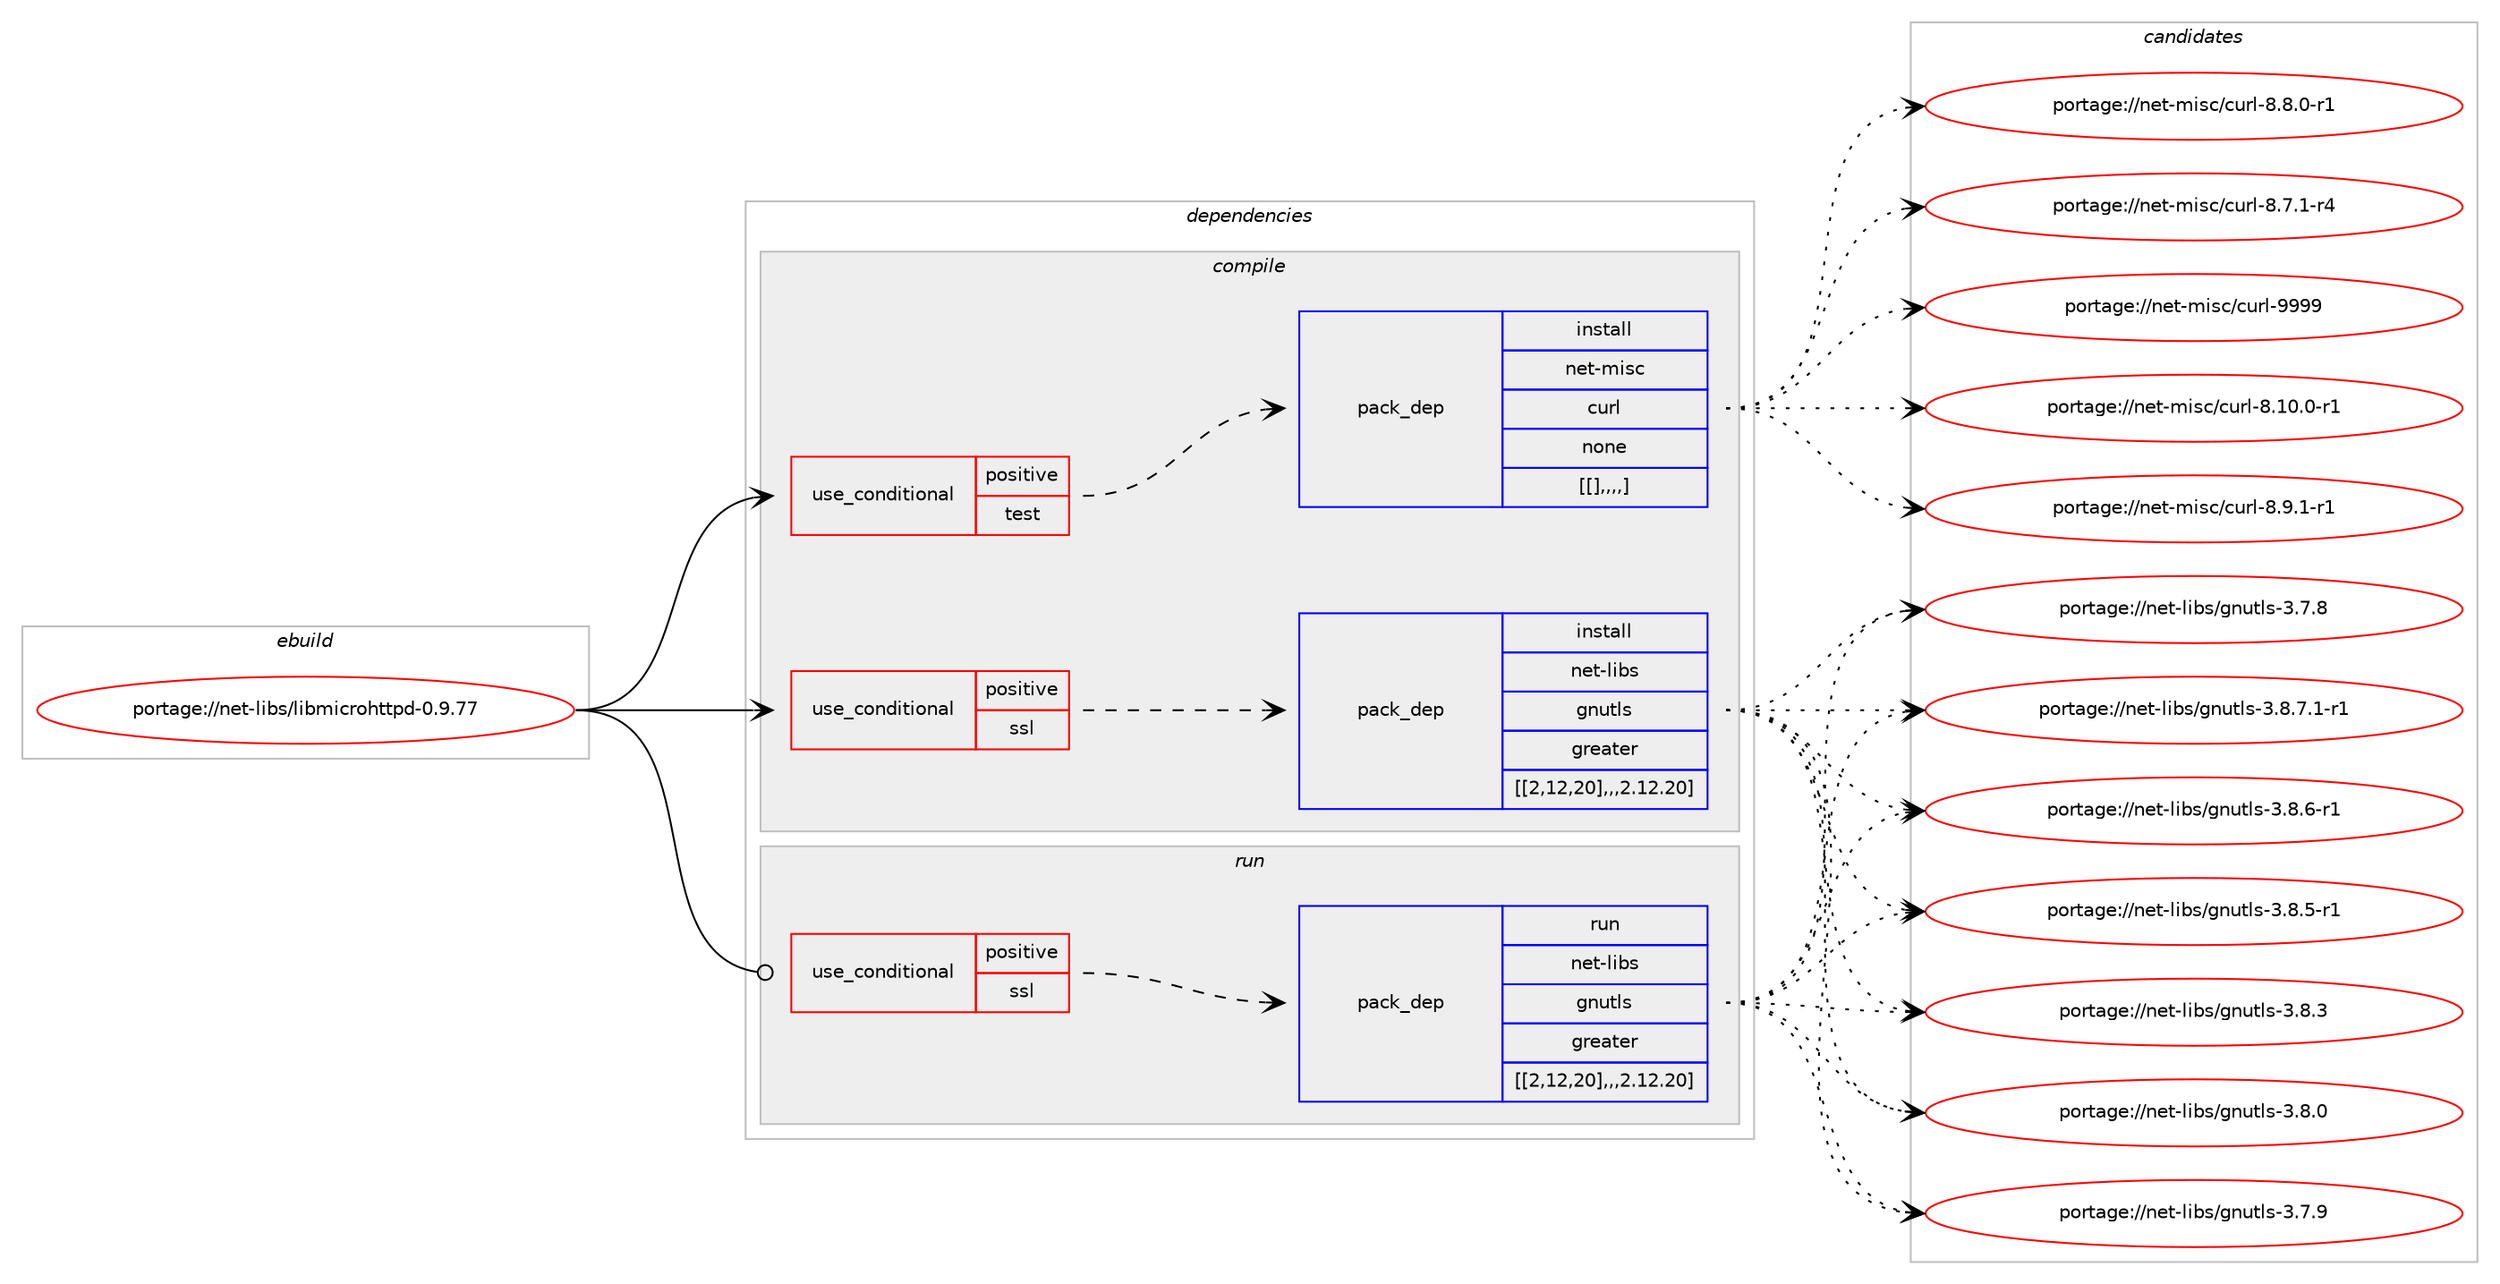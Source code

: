 digraph prolog {

# *************
# Graph options
# *************

newrank=true;
concentrate=true;
compound=true;
graph [rankdir=LR,fontname=Helvetica,fontsize=10,ranksep=1.5];#, ranksep=2.5, nodesep=0.2];
edge  [arrowhead=vee];
node  [fontname=Helvetica,fontsize=10];

# **********
# The ebuild
# **********

subgraph cluster_leftcol {
color=gray;
label=<<i>ebuild</i>>;
id [label="portage://net-libs/libmicrohttpd-0.9.77", color=red, width=4, href="../net-libs/libmicrohttpd-0.9.77.svg"];
}

# ****************
# The dependencies
# ****************

subgraph cluster_midcol {
color=gray;
label=<<i>dependencies</i>>;
subgraph cluster_compile {
fillcolor="#eeeeee";
style=filled;
label=<<i>compile</i>>;
subgraph cond98588 {
dependency378663 [label=<<TABLE BORDER="0" CELLBORDER="1" CELLSPACING="0" CELLPADDING="4"><TR><TD ROWSPAN="3" CELLPADDING="10">use_conditional</TD></TR><TR><TD>positive</TD></TR><TR><TD>ssl</TD></TR></TABLE>>, shape=none, color=red];
subgraph pack277255 {
dependency378664 [label=<<TABLE BORDER="0" CELLBORDER="1" CELLSPACING="0" CELLPADDING="4" WIDTH="220"><TR><TD ROWSPAN="6" CELLPADDING="30">pack_dep</TD></TR><TR><TD WIDTH="110">install</TD></TR><TR><TD>net-libs</TD></TR><TR><TD>gnutls</TD></TR><TR><TD>greater</TD></TR><TR><TD>[[2,12,20],,,2.12.20]</TD></TR></TABLE>>, shape=none, color=blue];
}
dependency378663:e -> dependency378664:w [weight=20,style="dashed",arrowhead="vee"];
}
id:e -> dependency378663:w [weight=20,style="solid",arrowhead="vee"];
subgraph cond98589 {
dependency378665 [label=<<TABLE BORDER="0" CELLBORDER="1" CELLSPACING="0" CELLPADDING="4"><TR><TD ROWSPAN="3" CELLPADDING="10">use_conditional</TD></TR><TR><TD>positive</TD></TR><TR><TD>test</TD></TR></TABLE>>, shape=none, color=red];
subgraph pack277256 {
dependency378666 [label=<<TABLE BORDER="0" CELLBORDER="1" CELLSPACING="0" CELLPADDING="4" WIDTH="220"><TR><TD ROWSPAN="6" CELLPADDING="30">pack_dep</TD></TR><TR><TD WIDTH="110">install</TD></TR><TR><TD>net-misc</TD></TR><TR><TD>curl</TD></TR><TR><TD>none</TD></TR><TR><TD>[[],,,,]</TD></TR></TABLE>>, shape=none, color=blue];
}
dependency378665:e -> dependency378666:w [weight=20,style="dashed",arrowhead="vee"];
}
id:e -> dependency378665:w [weight=20,style="solid",arrowhead="vee"];
}
subgraph cluster_compileandrun {
fillcolor="#eeeeee";
style=filled;
label=<<i>compile and run</i>>;
}
subgraph cluster_run {
fillcolor="#eeeeee";
style=filled;
label=<<i>run</i>>;
subgraph cond98590 {
dependency378667 [label=<<TABLE BORDER="0" CELLBORDER="1" CELLSPACING="0" CELLPADDING="4"><TR><TD ROWSPAN="3" CELLPADDING="10">use_conditional</TD></TR><TR><TD>positive</TD></TR><TR><TD>ssl</TD></TR></TABLE>>, shape=none, color=red];
subgraph pack277257 {
dependency378668 [label=<<TABLE BORDER="0" CELLBORDER="1" CELLSPACING="0" CELLPADDING="4" WIDTH="220"><TR><TD ROWSPAN="6" CELLPADDING="30">pack_dep</TD></TR><TR><TD WIDTH="110">run</TD></TR><TR><TD>net-libs</TD></TR><TR><TD>gnutls</TD></TR><TR><TD>greater</TD></TR><TR><TD>[[2,12,20],,,2.12.20]</TD></TR></TABLE>>, shape=none, color=blue];
}
dependency378667:e -> dependency378668:w [weight=20,style="dashed",arrowhead="vee"];
}
id:e -> dependency378667:w [weight=20,style="solid",arrowhead="odot"];
}
}

# **************
# The candidates
# **************

subgraph cluster_choices {
rank=same;
color=gray;
label=<<i>candidates</i>>;

subgraph choice277255 {
color=black;
nodesep=1;
choice11010111645108105981154710311011711610811545514656465546494511449 [label="portage://net-libs/gnutls-3.8.7.1-r1", color=red, width=4,href="../net-libs/gnutls-3.8.7.1-r1.svg"];
choice1101011164510810598115471031101171161081154551465646544511449 [label="portage://net-libs/gnutls-3.8.6-r1", color=red, width=4,href="../net-libs/gnutls-3.8.6-r1.svg"];
choice1101011164510810598115471031101171161081154551465646534511449 [label="portage://net-libs/gnutls-3.8.5-r1", color=red, width=4,href="../net-libs/gnutls-3.8.5-r1.svg"];
choice110101116451081059811547103110117116108115455146564651 [label="portage://net-libs/gnutls-3.8.3", color=red, width=4,href="../net-libs/gnutls-3.8.3.svg"];
choice110101116451081059811547103110117116108115455146564648 [label="portage://net-libs/gnutls-3.8.0", color=red, width=4,href="../net-libs/gnutls-3.8.0.svg"];
choice110101116451081059811547103110117116108115455146554657 [label="portage://net-libs/gnutls-3.7.9", color=red, width=4,href="../net-libs/gnutls-3.7.9.svg"];
choice110101116451081059811547103110117116108115455146554656 [label="portage://net-libs/gnutls-3.7.8", color=red, width=4,href="../net-libs/gnutls-3.7.8.svg"];
dependency378664:e -> choice11010111645108105981154710311011711610811545514656465546494511449:w [style=dotted,weight="100"];
dependency378664:e -> choice1101011164510810598115471031101171161081154551465646544511449:w [style=dotted,weight="100"];
dependency378664:e -> choice1101011164510810598115471031101171161081154551465646534511449:w [style=dotted,weight="100"];
dependency378664:e -> choice110101116451081059811547103110117116108115455146564651:w [style=dotted,weight="100"];
dependency378664:e -> choice110101116451081059811547103110117116108115455146564648:w [style=dotted,weight="100"];
dependency378664:e -> choice110101116451081059811547103110117116108115455146554657:w [style=dotted,weight="100"];
dependency378664:e -> choice110101116451081059811547103110117116108115455146554656:w [style=dotted,weight="100"];
}
subgraph choice277256 {
color=black;
nodesep=1;
choice110101116451091051159947991171141084557575757 [label="portage://net-misc/curl-9999", color=red, width=4,href="../net-misc/curl-9999.svg"];
choice11010111645109105115994799117114108455646494846484511449 [label="portage://net-misc/curl-8.10.0-r1", color=red, width=4,href="../net-misc/curl-8.10.0-r1.svg"];
choice110101116451091051159947991171141084556465746494511449 [label="portage://net-misc/curl-8.9.1-r1", color=red, width=4,href="../net-misc/curl-8.9.1-r1.svg"];
choice110101116451091051159947991171141084556465646484511449 [label="portage://net-misc/curl-8.8.0-r1", color=red, width=4,href="../net-misc/curl-8.8.0-r1.svg"];
choice110101116451091051159947991171141084556465546494511452 [label="portage://net-misc/curl-8.7.1-r4", color=red, width=4,href="../net-misc/curl-8.7.1-r4.svg"];
dependency378666:e -> choice110101116451091051159947991171141084557575757:w [style=dotted,weight="100"];
dependency378666:e -> choice11010111645109105115994799117114108455646494846484511449:w [style=dotted,weight="100"];
dependency378666:e -> choice110101116451091051159947991171141084556465746494511449:w [style=dotted,weight="100"];
dependency378666:e -> choice110101116451091051159947991171141084556465646484511449:w [style=dotted,weight="100"];
dependency378666:e -> choice110101116451091051159947991171141084556465546494511452:w [style=dotted,weight="100"];
}
subgraph choice277257 {
color=black;
nodesep=1;
choice11010111645108105981154710311011711610811545514656465546494511449 [label="portage://net-libs/gnutls-3.8.7.1-r1", color=red, width=4,href="../net-libs/gnutls-3.8.7.1-r1.svg"];
choice1101011164510810598115471031101171161081154551465646544511449 [label="portage://net-libs/gnutls-3.8.6-r1", color=red, width=4,href="../net-libs/gnutls-3.8.6-r1.svg"];
choice1101011164510810598115471031101171161081154551465646534511449 [label="portage://net-libs/gnutls-3.8.5-r1", color=red, width=4,href="../net-libs/gnutls-3.8.5-r1.svg"];
choice110101116451081059811547103110117116108115455146564651 [label="portage://net-libs/gnutls-3.8.3", color=red, width=4,href="../net-libs/gnutls-3.8.3.svg"];
choice110101116451081059811547103110117116108115455146564648 [label="portage://net-libs/gnutls-3.8.0", color=red, width=4,href="../net-libs/gnutls-3.8.0.svg"];
choice110101116451081059811547103110117116108115455146554657 [label="portage://net-libs/gnutls-3.7.9", color=red, width=4,href="../net-libs/gnutls-3.7.9.svg"];
choice110101116451081059811547103110117116108115455146554656 [label="portage://net-libs/gnutls-3.7.8", color=red, width=4,href="../net-libs/gnutls-3.7.8.svg"];
dependency378668:e -> choice11010111645108105981154710311011711610811545514656465546494511449:w [style=dotted,weight="100"];
dependency378668:e -> choice1101011164510810598115471031101171161081154551465646544511449:w [style=dotted,weight="100"];
dependency378668:e -> choice1101011164510810598115471031101171161081154551465646534511449:w [style=dotted,weight="100"];
dependency378668:e -> choice110101116451081059811547103110117116108115455146564651:w [style=dotted,weight="100"];
dependency378668:e -> choice110101116451081059811547103110117116108115455146564648:w [style=dotted,weight="100"];
dependency378668:e -> choice110101116451081059811547103110117116108115455146554657:w [style=dotted,weight="100"];
dependency378668:e -> choice110101116451081059811547103110117116108115455146554656:w [style=dotted,weight="100"];
}
}

}
